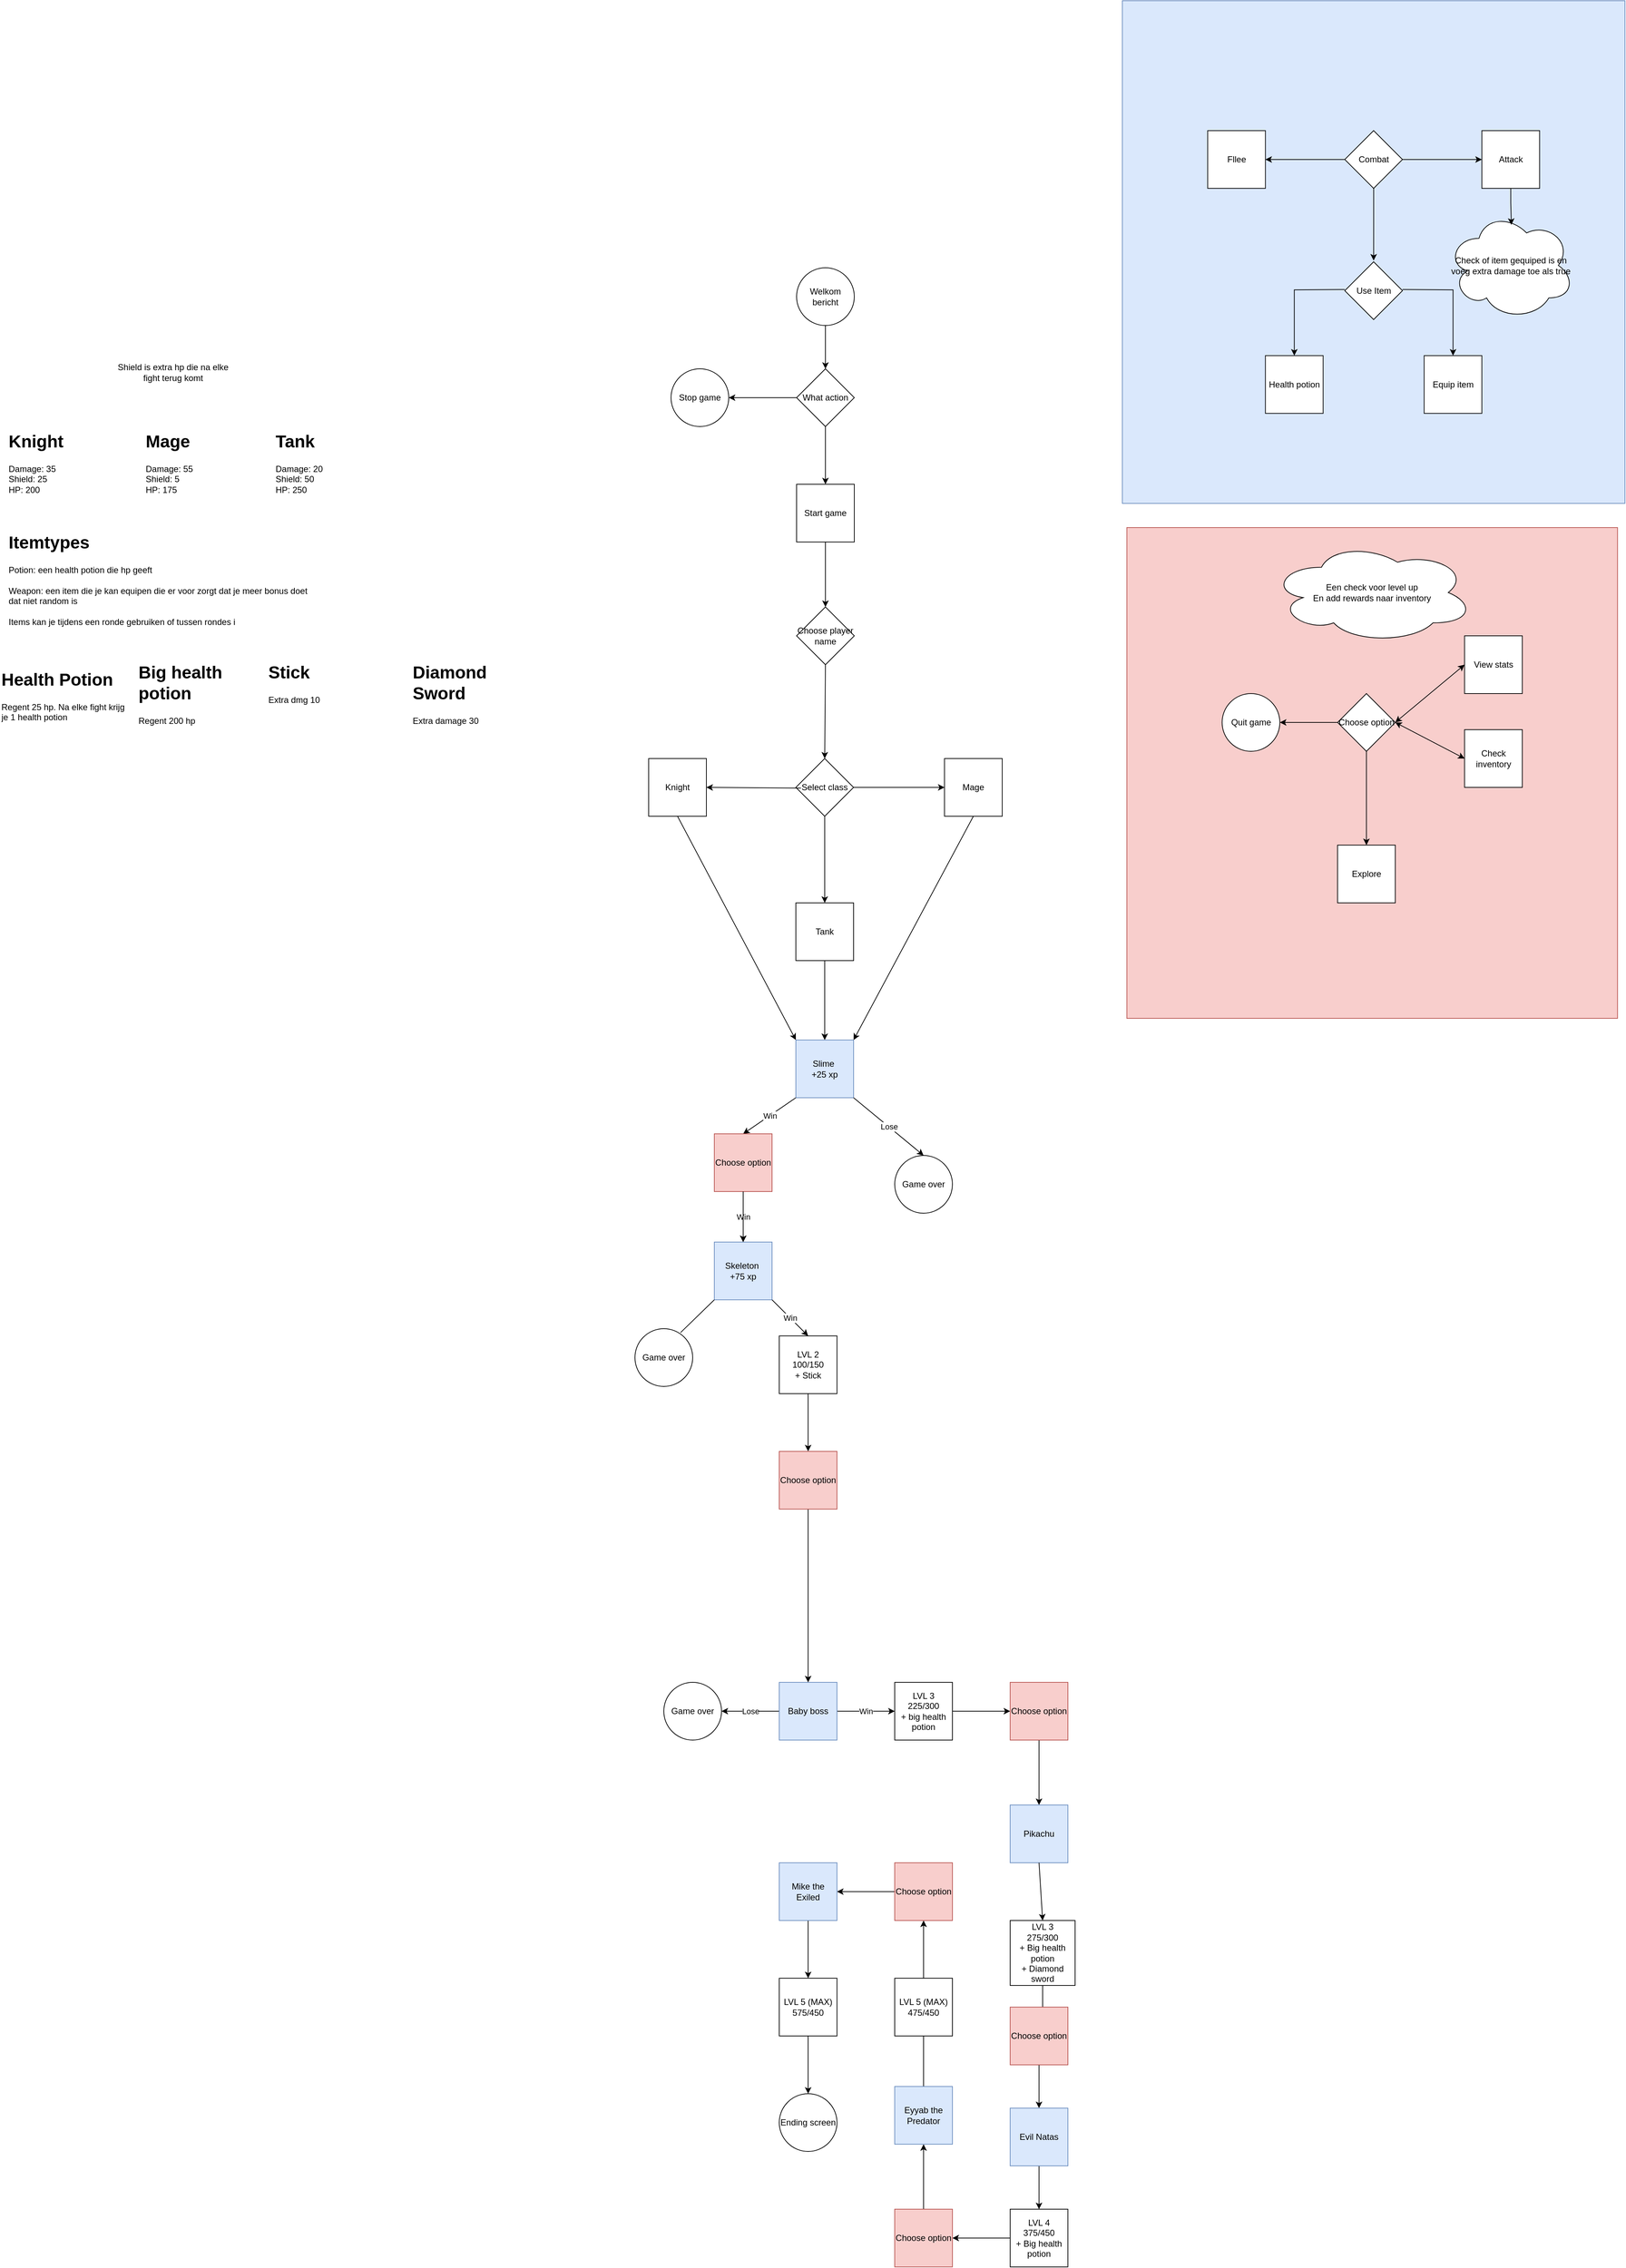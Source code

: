 <mxfile version="26.0.9">
  <diagram name="Page-1" id="kmJSvWXdXp-vMoCDhc6u">
    <mxGraphModel grid="1" page="1" gridSize="10" guides="1" tooltips="1" connect="1" arrows="1" fold="1" pageScale="1" pageWidth="827" pageHeight="1169" background="none" math="0" shadow="0">
      <root>
        <mxCell id="0" />
        <mxCell id="1" parent="0" />
        <mxCell id="SEk6MLGI_KDixuQaEV7I-17" value="" style="whiteSpace=wrap;html=1;aspect=fixed;fillColor=#f8cecc;strokeColor=#b85450;" vertex="1" parent="1">
          <mxGeometry x="831.75" y="-2380" width="680" height="680" as="geometry" />
        </mxCell>
        <mxCell id="ioksuUcSCl9WM8uPVuMV-85" value="" style="whiteSpace=wrap;html=1;aspect=fixed;fillColor=#dae8fc;strokeColor=#6c8ebf;" vertex="1" parent="1">
          <mxGeometry x="825.5" y="-3110" width="696.5" height="696.5" as="geometry" />
        </mxCell>
        <mxCell id="ioksuUcSCl9WM8uPVuMV-2" value="Welkom bericht" style="ellipse;whiteSpace=wrap;html=1;aspect=fixed;" vertex="1" parent="1">
          <mxGeometry x="374" y="-2740" width="80" height="80" as="geometry" />
        </mxCell>
        <mxCell id="ioksuUcSCl9WM8uPVuMV-3" value="Select class" style="rhombus;whiteSpace=wrap;html=1;" vertex="1" parent="1">
          <mxGeometry x="373" y="-2060" width="80" height="80" as="geometry" />
        </mxCell>
        <mxCell id="ioksuUcSCl9WM8uPVuMV-6" value="Knight" style="whiteSpace=wrap;html=1;aspect=fixed;" vertex="1" parent="1">
          <mxGeometry x="169" y="-2060" width="80" height="80" as="geometry" />
        </mxCell>
        <mxCell id="ioksuUcSCl9WM8uPVuMV-7" value="Mage" style="whiteSpace=wrap;html=1;aspect=fixed;" vertex="1" parent="1">
          <mxGeometry x="579" y="-2060" width="80" height="80" as="geometry" />
        </mxCell>
        <mxCell id="ioksuUcSCl9WM8uPVuMV-8" value="Tank" style="whiteSpace=wrap;html=1;aspect=fixed;" vertex="1" parent="1">
          <mxGeometry x="373" y="-1860" width="80" height="80" as="geometry" />
        </mxCell>
        <mxCell id="ioksuUcSCl9WM8uPVuMV-9" value="" style="edgeStyle=none;orthogonalLoop=1;jettySize=auto;html=1;rounded=0;entryX=0.5;entryY=0;entryDx=0;entryDy=0;exitX=0.5;exitY=1;exitDx=0;exitDy=0;" edge="1" parent="1" source="ioksuUcSCl9WM8uPVuMV-3" target="ioksuUcSCl9WM8uPVuMV-8">
          <mxGeometry width="100" relative="1" as="geometry">
            <mxPoint x="379" y="-1940" as="sourcePoint" />
            <mxPoint x="479" y="-1940" as="targetPoint" />
            <Array as="points" />
          </mxGeometry>
        </mxCell>
        <mxCell id="ioksuUcSCl9WM8uPVuMV-10" value="" style="endArrow=classic;html=1;rounded=0;entryX=1;entryY=0.5;entryDx=0;entryDy=0;exitX=0.088;exitY=0.513;exitDx=0;exitDy=0;exitPerimeter=0;" edge="1" parent="1" source="ioksuUcSCl9WM8uPVuMV-3" target="ioksuUcSCl9WM8uPVuMV-6">
          <mxGeometry width="50" height="50" relative="1" as="geometry">
            <mxPoint x="309" y="-2010" as="sourcePoint" />
            <mxPoint x="359" y="-2060" as="targetPoint" />
          </mxGeometry>
        </mxCell>
        <mxCell id="ioksuUcSCl9WM8uPVuMV-11" value="" style="endArrow=classic;html=1;rounded=0;exitX=1;exitY=0.5;exitDx=0;exitDy=0;entryX=0;entryY=0.5;entryDx=0;entryDy=0;" edge="1" parent="1" source="ioksuUcSCl9WM8uPVuMV-3" target="ioksuUcSCl9WM8uPVuMV-7">
          <mxGeometry width="50" height="50" relative="1" as="geometry">
            <mxPoint x="479" y="-2000" as="sourcePoint" />
            <mxPoint x="529" y="-2050" as="targetPoint" />
          </mxGeometry>
        </mxCell>
        <mxCell id="ioksuUcSCl9WM8uPVuMV-12" value="Slime&amp;nbsp;&lt;div&gt;&lt;span style=&quot;background-color: initial;&quot;&gt;+25 xp&lt;/span&gt;&lt;/div&gt;" style="whiteSpace=wrap;html=1;aspect=fixed;fillColor=#dae8fc;strokeColor=#6c8ebf;" vertex="1" parent="1">
          <mxGeometry x="373" y="-1670" width="80" height="80" as="geometry" />
        </mxCell>
        <mxCell id="ioksuUcSCl9WM8uPVuMV-13" value="" style="endArrow=classic;html=1;rounded=0;exitX=0.5;exitY=1;exitDx=0;exitDy=0;entryX=0;entryY=0;entryDx=0;entryDy=0;" edge="1" parent="1" source="ioksuUcSCl9WM8uPVuMV-6" target="ioksuUcSCl9WM8uPVuMV-12">
          <mxGeometry width="50" height="50" relative="1" as="geometry">
            <mxPoint x="209" y="-1970" as="sourcePoint" />
            <mxPoint x="259" y="-2020" as="targetPoint" />
          </mxGeometry>
        </mxCell>
        <mxCell id="ioksuUcSCl9WM8uPVuMV-14" value="" style="endArrow=classic;html=1;rounded=0;exitX=0.5;exitY=1;exitDx=0;exitDy=0;entryX=0.5;entryY=0;entryDx=0;entryDy=0;" edge="1" parent="1" source="ioksuUcSCl9WM8uPVuMV-8" target="ioksuUcSCl9WM8uPVuMV-12">
          <mxGeometry width="50" height="50" relative="1" as="geometry">
            <mxPoint x="399" y="-1710" as="sourcePoint" />
            <mxPoint x="449" y="-1760" as="targetPoint" />
          </mxGeometry>
        </mxCell>
        <mxCell id="ioksuUcSCl9WM8uPVuMV-15" value="" style="endArrow=classic;html=1;rounded=0;entryX=1;entryY=0;entryDx=0;entryDy=0;exitX=0.5;exitY=1;exitDx=0;exitDy=0;" edge="1" parent="1" source="ioksuUcSCl9WM8uPVuMV-7" target="ioksuUcSCl9WM8uPVuMV-12">
          <mxGeometry width="50" height="50" relative="1" as="geometry">
            <mxPoint x="539" y="-1820" as="sourcePoint" />
            <mxPoint x="589" y="-1870" as="targetPoint" />
          </mxGeometry>
        </mxCell>
        <mxCell id="ioksuUcSCl9WM8uPVuMV-17" value="Lose" style="endArrow=classic;html=1;rounded=0;exitX=1;exitY=1;exitDx=0;exitDy=0;entryX=0.5;entryY=0;entryDx=0;entryDy=0;" edge="1" parent="1" source="ioksuUcSCl9WM8uPVuMV-12" target="JYHbSw0uagQoyRdxIuex-1">
          <mxGeometry width="50" height="50" relative="1" as="geometry">
            <mxPoint x="453" y="-1590" as="sourcePoint" />
            <mxPoint x="539" y="-1510" as="targetPoint" />
          </mxGeometry>
        </mxCell>
        <mxCell id="ioksuUcSCl9WM8uPVuMV-19" value="Win" style="endArrow=classic;html=1;rounded=0;exitX=0.5;exitY=1;exitDx=0;exitDy=0;entryX=0.5;entryY=0;entryDx=0;entryDy=0;" edge="1" parent="1" source="JYHbSw0uagQoyRdxIuex-4" target="ioksuUcSCl9WM8uPVuMV-20">
          <mxGeometry width="50" height="50" relative="1" as="geometry">
            <mxPoint x="369" y="-1590" as="sourcePoint" />
            <mxPoint x="419" y="-1640" as="targetPoint" />
          </mxGeometry>
        </mxCell>
        <mxCell id="ioksuUcSCl9WM8uPVuMV-20" value="Skeleton&amp;nbsp;&lt;br&gt;+75 xp" style="whiteSpace=wrap;html=1;aspect=fixed;fillColor=#dae8fc;strokeColor=#6c8ebf;" vertex="1" parent="1">
          <mxGeometry x="260" y="-1390" width="80" height="80" as="geometry" />
        </mxCell>
        <mxCell id="ioksuUcSCl9WM8uPVuMV-21" value="Start game" style="whiteSpace=wrap;html=1;aspect=fixed;" vertex="1" parent="1">
          <mxGeometry x="374" y="-2440" width="80" height="80" as="geometry" />
        </mxCell>
        <mxCell id="ioksuUcSCl9WM8uPVuMV-23" value="What action" style="rhombus;whiteSpace=wrap;html=1;" vertex="1" parent="1">
          <mxGeometry x="374" y="-2600" width="80" height="80" as="geometry" />
        </mxCell>
        <mxCell id="ioksuUcSCl9WM8uPVuMV-26" value="Stop game" style="ellipse;whiteSpace=wrap;html=1;aspect=fixed;" vertex="1" parent="1">
          <mxGeometry x="200" y="-2600" width="80" height="80" as="geometry" />
        </mxCell>
        <mxCell id="ioksuUcSCl9WM8uPVuMV-27" value="" style="endArrow=classic;html=1;rounded=0;entryX=0.5;entryY=0;entryDx=0;entryDy=0;exitX=0.5;exitY=1;exitDx=0;exitDy=0;" edge="1" parent="1" source="ioksuUcSCl9WM8uPVuMV-2" target="ioksuUcSCl9WM8uPVuMV-23">
          <mxGeometry width="50" height="50" relative="1" as="geometry">
            <mxPoint x="410" y="-2660" as="sourcePoint" />
            <mxPoint x="460" y="-2710" as="targetPoint" />
          </mxGeometry>
        </mxCell>
        <mxCell id="ioksuUcSCl9WM8uPVuMV-28" value="" style="endArrow=classic;html=1;rounded=0;entryX=1;entryY=0.5;entryDx=0;entryDy=0;exitX=0;exitY=0.5;exitDx=0;exitDy=0;" edge="1" parent="1" source="ioksuUcSCl9WM8uPVuMV-23" target="ioksuUcSCl9WM8uPVuMV-26">
          <mxGeometry width="50" height="50" relative="1" as="geometry">
            <mxPoint x="330" y="-2530" as="sourcePoint" />
            <mxPoint x="380" y="-2580" as="targetPoint" />
          </mxGeometry>
        </mxCell>
        <mxCell id="ioksuUcSCl9WM8uPVuMV-30" value="" style="endArrow=classic;html=1;rounded=0;exitX=0.5;exitY=1;exitDx=0;exitDy=0;entryX=0.5;entryY=0;entryDx=0;entryDy=0;" edge="1" parent="1" source="ioksuUcSCl9WM8uPVuMV-23" target="ioksuUcSCl9WM8uPVuMV-21">
          <mxGeometry width="50" height="50" relative="1" as="geometry">
            <mxPoint x="430" y="-2490" as="sourcePoint" />
            <mxPoint x="480" y="-2540" as="targetPoint" />
          </mxGeometry>
        </mxCell>
        <mxCell id="ioksuUcSCl9WM8uPVuMV-31" value="Choose player name" style="rhombus;whiteSpace=wrap;html=1;" vertex="1" parent="1">
          <mxGeometry x="374" y="-2270" width="80" height="80" as="geometry" />
        </mxCell>
        <mxCell id="ioksuUcSCl9WM8uPVuMV-32" value="" style="endArrow=classic;html=1;rounded=0;exitX=0.5;exitY=1;exitDx=0;exitDy=0;entryX=0.5;entryY=0;entryDx=0;entryDy=0;" edge="1" parent="1" source="ioksuUcSCl9WM8uPVuMV-21" target="ioksuUcSCl9WM8uPVuMV-31">
          <mxGeometry width="50" height="50" relative="1" as="geometry">
            <mxPoint x="410" y="-2320" as="sourcePoint" />
            <mxPoint x="460" y="-2370" as="targetPoint" />
          </mxGeometry>
        </mxCell>
        <mxCell id="ioksuUcSCl9WM8uPVuMV-33" value="" style="endArrow=classic;html=1;rounded=0;exitX=0.5;exitY=1;exitDx=0;exitDy=0;entryX=0.5;entryY=0;entryDx=0;entryDy=0;" edge="1" parent="1" source="ioksuUcSCl9WM8uPVuMV-31" target="ioksuUcSCl9WM8uPVuMV-3">
          <mxGeometry width="50" height="50" relative="1" as="geometry">
            <mxPoint x="460" y="-2150" as="sourcePoint" />
            <mxPoint x="510" y="-2200" as="targetPoint" />
          </mxGeometry>
        </mxCell>
        <mxCell id="SEk6MLGI_KDixuQaEV7I-19" style="edgeStyle=orthogonalEdgeStyle;rounded=0;orthogonalLoop=1;jettySize=auto;html=1;" edge="1" parent="1" source="ioksuUcSCl9WM8uPVuMV-35" target="SEk6MLGI_KDixuQaEV7I-18">
          <mxGeometry relative="1" as="geometry" />
        </mxCell>
        <mxCell id="ioksuUcSCl9WM8uPVuMV-35" value="LVL 2&lt;div&gt;100/150&lt;br&gt;+ Stick&lt;/div&gt;" style="whiteSpace=wrap;html=1;aspect=fixed;" vertex="1" parent="1">
          <mxGeometry x="350" y="-1260" width="80" height="80" as="geometry" />
        </mxCell>
        <mxCell id="ioksuUcSCl9WM8uPVuMV-36" value="Win" style="endArrow=classic;html=1;rounded=0;exitX=1;exitY=1;exitDx=0;exitDy=0;entryX=0.5;entryY=0;entryDx=0;entryDy=0;" edge="1" parent="1" source="ioksuUcSCl9WM8uPVuMV-20" target="ioksuUcSCl9WM8uPVuMV-35">
          <mxGeometry width="50" height="50" relative="1" as="geometry">
            <mxPoint x="360" y="-1410" as="sourcePoint" />
            <mxPoint x="410" y="-1460" as="targetPoint" />
          </mxGeometry>
        </mxCell>
        <mxCell id="gm7u1x9KLH7aLFqTi7ja-11" style="edgeStyle=orthogonalEdgeStyle;rounded=0;orthogonalLoop=1;jettySize=auto;html=1;entryX=1;entryY=0.5;entryDx=0;entryDy=0;" edge="1" parent="1" source="ioksuUcSCl9WM8uPVuMV-39" target="ioksuUcSCl9WM8uPVuMV-54">
          <mxGeometry relative="1" as="geometry" />
        </mxCell>
        <mxCell id="ioksuUcSCl9WM8uPVuMV-39" value="Choose option" style="rhombus;whiteSpace=wrap;html=1;" vertex="1" parent="1">
          <mxGeometry x="1123.75" y="-2150" width="80" height="80" as="geometry" />
        </mxCell>
        <mxCell id="ioksuUcSCl9WM8uPVuMV-42" value="Check inventory" style="whiteSpace=wrap;html=1;aspect=fixed;" vertex="1" parent="1">
          <mxGeometry x="1299.75" y="-2100" width="80" height="80" as="geometry" />
        </mxCell>
        <mxCell id="ioksuUcSCl9WM8uPVuMV-47" value="" style="endArrow=classic;startArrow=classic;html=1;rounded=0;exitX=1;exitY=0.5;exitDx=0;exitDy=0;entryX=0;entryY=0.5;entryDx=0;entryDy=0;" edge="1" parent="1" source="ioksuUcSCl9WM8uPVuMV-39" target="ioksuUcSCl9WM8uPVuMV-42">
          <mxGeometry width="50" height="50" relative="1" as="geometry">
            <mxPoint x="1239.75" y="-2070" as="sourcePoint" />
            <mxPoint x="1289.75" y="-2120" as="targetPoint" />
          </mxGeometry>
        </mxCell>
        <mxCell id="ioksuUcSCl9WM8uPVuMV-48" value="" style="endArrow=classic;startArrow=classic;html=1;rounded=0;entryX=0;entryY=0.5;entryDx=0;entryDy=0;exitX=1;exitY=0.5;exitDx=0;exitDy=0;" edge="1" parent="1" source="ioksuUcSCl9WM8uPVuMV-39" target="ioksuUcSCl9WM8uPVuMV-49">
          <mxGeometry width="50" height="50" relative="1" as="geometry">
            <mxPoint x="1189.75" y="-2140" as="sourcePoint" />
            <mxPoint x="1212.22" y="-2200" as="targetPoint" />
          </mxGeometry>
        </mxCell>
        <mxCell id="ioksuUcSCl9WM8uPVuMV-49" value="View stats" style="whiteSpace=wrap;html=1;aspect=fixed;" vertex="1" parent="1">
          <mxGeometry x="1299.75" y="-2230" width="80" height="80" as="geometry" />
        </mxCell>
        <mxCell id="ioksuUcSCl9WM8uPVuMV-52" value="Explore" style="whiteSpace=wrap;html=1;aspect=fixed;" vertex="1" parent="1">
          <mxGeometry x="1123.75" y="-1940" width="80" height="80" as="geometry" />
        </mxCell>
        <mxCell id="ioksuUcSCl9WM8uPVuMV-53" value="" style="endArrow=classic;html=1;rounded=0;exitX=0.5;exitY=1;exitDx=0;exitDy=0;entryX=0.5;entryY=0;entryDx=0;entryDy=0;" edge="1" parent="1" source="ioksuUcSCl9WM8uPVuMV-39" target="ioksuUcSCl9WM8uPVuMV-52">
          <mxGeometry width="50" height="50" relative="1" as="geometry">
            <mxPoint x="1169.75" y="-2030" as="sourcePoint" />
            <mxPoint x="1219.75" y="-2080" as="targetPoint" />
          </mxGeometry>
        </mxCell>
        <mxCell id="ioksuUcSCl9WM8uPVuMV-54" value="Quit game" style="ellipse;whiteSpace=wrap;html=1;aspect=fixed;" vertex="1" parent="1">
          <mxGeometry x="963.75" y="-2150" width="80" height="80" as="geometry" />
        </mxCell>
        <mxCell id="ioksuUcSCl9WM8uPVuMV-59" style="edgeStyle=orthogonalEdgeStyle;rounded=0;orthogonalLoop=1;jettySize=auto;html=1;exitX=1;exitY=0.5;exitDx=0;exitDy=0;" edge="1" parent="1" source="ioksuUcSCl9WM8uPVuMV-56" target="ioksuUcSCl9WM8uPVuMV-58">
          <mxGeometry relative="1" as="geometry" />
        </mxCell>
        <mxCell id="ioksuUcSCl9WM8uPVuMV-61" value="" style="edgeStyle=orthogonalEdgeStyle;rounded=0;orthogonalLoop=1;jettySize=auto;html=1;" edge="1" parent="1" source="ioksuUcSCl9WM8uPVuMV-56">
          <mxGeometry relative="1" as="geometry">
            <mxPoint x="1173.75" y="-2750" as="targetPoint" />
          </mxGeometry>
        </mxCell>
        <mxCell id="ioksuUcSCl9WM8uPVuMV-69" style="edgeStyle=orthogonalEdgeStyle;rounded=0;orthogonalLoop=1;jettySize=auto;html=1;entryX=1;entryY=0.5;entryDx=0;entryDy=0;" edge="1" parent="1" source="ioksuUcSCl9WM8uPVuMV-56" target="ioksuUcSCl9WM8uPVuMV-68">
          <mxGeometry relative="1" as="geometry" />
        </mxCell>
        <mxCell id="ioksuUcSCl9WM8uPVuMV-56" value="Combat" style="rhombus;whiteSpace=wrap;html=1;" vertex="1" parent="1">
          <mxGeometry x="1133.75" y="-2930" width="80" height="80" as="geometry" />
        </mxCell>
        <mxCell id="ioksuUcSCl9WM8uPVuMV-58" value="Attack" style="whiteSpace=wrap;html=1;aspect=fixed;" vertex="1" parent="1">
          <mxGeometry x="1323.75" y="-2930" width="80" height="80" as="geometry" />
        </mxCell>
        <mxCell id="JYHbSw0uagQoyRdxIuex-8" value="" style="edgeStyle=orthogonalEdgeStyle;rounded=0;orthogonalLoop=1;jettySize=auto;html=1;" edge="1" parent="1" target="JYHbSw0uagQoyRdxIuex-7">
          <mxGeometry relative="1" as="geometry">
            <mxPoint x="1133.75" y="-2709.917" as="sourcePoint" />
          </mxGeometry>
        </mxCell>
        <mxCell id="JYHbSw0uagQoyRdxIuex-12" value="" style="edgeStyle=orthogonalEdgeStyle;rounded=0;orthogonalLoop=1;jettySize=auto;html=1;" edge="1" parent="1" target="JYHbSw0uagQoyRdxIuex-11">
          <mxGeometry relative="1" as="geometry">
            <mxPoint x="1213.75" y="-2709.917" as="sourcePoint" />
          </mxGeometry>
        </mxCell>
        <mxCell id="ioksuUcSCl9WM8uPVuMV-68" value="Fllee" style="whiteSpace=wrap;html=1;aspect=fixed;" vertex="1" parent="1">
          <mxGeometry x="943.75" y="-2930" width="80" height="80" as="geometry" />
        </mxCell>
        <mxCell id="SEk6MLGI_KDixuQaEV7I-14" value="Win" style="edgeStyle=orthogonalEdgeStyle;rounded=0;orthogonalLoop=1;jettySize=auto;html=1;" edge="1" parent="1" source="SEk6MLGI_KDixuQaEV7I-11" target="SEk6MLGI_KDixuQaEV7I-13">
          <mxGeometry relative="1" as="geometry" />
        </mxCell>
        <mxCell id="SEk6MLGI_KDixuQaEV7I-16" value="Lose" style="edgeStyle=orthogonalEdgeStyle;rounded=0;orthogonalLoop=1;jettySize=auto;html=1;" edge="1" parent="1" source="SEk6MLGI_KDixuQaEV7I-11" target="SEk6MLGI_KDixuQaEV7I-15">
          <mxGeometry relative="1" as="geometry" />
        </mxCell>
        <mxCell id="SEk6MLGI_KDixuQaEV7I-11" value="Baby boss" style="whiteSpace=wrap;html=1;aspect=fixed;fillColor=#dae8fc;strokeColor=#6c8ebf;" vertex="1" parent="1">
          <mxGeometry x="350" y="-780" width="80" height="80" as="geometry" />
        </mxCell>
        <mxCell id="SEk6MLGI_KDixuQaEV7I-23" value="" style="edgeStyle=orthogonalEdgeStyle;rounded=0;orthogonalLoop=1;jettySize=auto;html=1;" edge="1" parent="1" source="SEk6MLGI_KDixuQaEV7I-13" target="SEk6MLGI_KDixuQaEV7I-22">
          <mxGeometry relative="1" as="geometry" />
        </mxCell>
        <mxCell id="SEk6MLGI_KDixuQaEV7I-13" value="LVL 3&lt;div&gt;225/300&lt;br&gt;+ big health potion&lt;/div&gt;" style="whiteSpace=wrap;html=1;aspect=fixed;" vertex="1" parent="1">
          <mxGeometry x="510" y="-780" width="80" height="80" as="geometry" />
        </mxCell>
        <mxCell id="SEk6MLGI_KDixuQaEV7I-15" value="Game over" style="ellipse;whiteSpace=wrap;html=1;" vertex="1" parent="1">
          <mxGeometry x="190" y="-780" width="80" height="80" as="geometry" />
        </mxCell>
        <mxCell id="SEk6MLGI_KDixuQaEV7I-20" style="edgeStyle=orthogonalEdgeStyle;rounded=0;orthogonalLoop=1;jettySize=auto;html=1;" edge="1" parent="1" source="SEk6MLGI_KDixuQaEV7I-18" target="SEk6MLGI_KDixuQaEV7I-11">
          <mxGeometry relative="1" as="geometry" />
        </mxCell>
        <mxCell id="SEk6MLGI_KDixuQaEV7I-18" value="Choose option" style="whiteSpace=wrap;html=1;aspect=fixed;fillColor=#f8cecc;strokeColor=#b85450;" vertex="1" parent="1">
          <mxGeometry x="350" y="-1100" width="80" height="80" as="geometry" />
        </mxCell>
        <mxCell id="SEk6MLGI_KDixuQaEV7I-24" style="edgeStyle=orthogonalEdgeStyle;rounded=0;orthogonalLoop=1;jettySize=auto;html=1;" edge="1" parent="1" source="SEk6MLGI_KDixuQaEV7I-22">
          <mxGeometry relative="1" as="geometry">
            <mxPoint x="710" y="-610" as="targetPoint" />
          </mxGeometry>
        </mxCell>
        <mxCell id="SEk6MLGI_KDixuQaEV7I-22" value="Choose option" style="whiteSpace=wrap;html=1;aspect=fixed;fillColor=#f8cecc;strokeColor=#b85450;" vertex="1" parent="1">
          <mxGeometry x="670" y="-780" width="80" height="80" as="geometry" />
        </mxCell>
        <mxCell id="SEk6MLGI_KDixuQaEV7I-25" value="Pikachu" style="whiteSpace=wrap;html=1;aspect=fixed;fillColor=#dae8fc;strokeColor=#6c8ebf;" vertex="1" parent="1">
          <mxGeometry x="670" y="-610" width="80" height="80" as="geometry" />
        </mxCell>
        <mxCell id="SEk6MLGI_KDixuQaEV7I-29" value="" style="edgeStyle=orthogonalEdgeStyle;rounded=0;orthogonalLoop=1;jettySize=auto;html=1;" edge="1" parent="1" source="SEk6MLGI_KDixuQaEV7I-26" target="SEk6MLGI_KDixuQaEV7I-28">
          <mxGeometry relative="1" as="geometry" />
        </mxCell>
        <mxCell id="SEk6MLGI_KDixuQaEV7I-26" value="LVL 3&lt;div&gt;275/300&lt;/div&gt;&lt;div&gt;+ Big health potion&lt;/div&gt;&lt;div&gt;+ Diamond sword&lt;/div&gt;" style="whiteSpace=wrap;html=1;aspect=fixed;" vertex="1" parent="1">
          <mxGeometry x="670" y="-450" width="90" height="90" as="geometry" />
        </mxCell>
        <mxCell id="SEk6MLGI_KDixuQaEV7I-31" value="" style="edgeStyle=orthogonalEdgeStyle;rounded=0;orthogonalLoop=1;jettySize=auto;html=1;" edge="1" parent="1" source="SEk6MLGI_KDixuQaEV7I-28" target="SEk6MLGI_KDixuQaEV7I-30">
          <mxGeometry relative="1" as="geometry" />
        </mxCell>
        <mxCell id="SEk6MLGI_KDixuQaEV7I-28" value="Evil Natas" style="whiteSpace=wrap;html=1;aspect=fixed;fillColor=#dae8fc;strokeColor=#6c8ebf;" vertex="1" parent="1">
          <mxGeometry x="670" y="-190" width="80" height="80" as="geometry" />
        </mxCell>
        <mxCell id="SEk6MLGI_KDixuQaEV7I-33" style="edgeStyle=orthogonalEdgeStyle;rounded=0;orthogonalLoop=1;jettySize=auto;html=1;" edge="1" parent="1" source="SEk6MLGI_KDixuQaEV7I-30" target="SEk6MLGI_KDixuQaEV7I-32">
          <mxGeometry relative="1" as="geometry" />
        </mxCell>
        <mxCell id="SEk6MLGI_KDixuQaEV7I-30" value="LVL 4&lt;div&gt;375/450&lt;br&gt;+ Big health potion&lt;/div&gt;" style="whiteSpace=wrap;html=1;aspect=fixed;" vertex="1" parent="1">
          <mxGeometry x="670" y="-50" width="80" height="80" as="geometry" />
        </mxCell>
        <mxCell id="SEk6MLGI_KDixuQaEV7I-37" style="edgeStyle=orthogonalEdgeStyle;rounded=0;orthogonalLoop=1;jettySize=auto;html=1;entryX=0.5;entryY=1;entryDx=0;entryDy=0;" edge="1" parent="1" source="SEk6MLGI_KDixuQaEV7I-32" target="SEk6MLGI_KDixuQaEV7I-36">
          <mxGeometry relative="1" as="geometry" />
        </mxCell>
        <mxCell id="SEk6MLGI_KDixuQaEV7I-32" value="Choose option" style="whiteSpace=wrap;html=1;aspect=fixed;fillColor=#f8cecc;strokeColor=#b85450;" vertex="1" parent="1">
          <mxGeometry x="510" y="-50" width="80" height="80" as="geometry" />
        </mxCell>
        <mxCell id="SEk6MLGI_KDixuQaEV7I-38" style="edgeStyle=orthogonalEdgeStyle;rounded=0;orthogonalLoop=1;jettySize=auto;html=1;" edge="1" parent="1" source="SEk6MLGI_KDixuQaEV7I-36">
          <mxGeometry relative="1" as="geometry">
            <mxPoint x="550" y="-370" as="targetPoint" />
          </mxGeometry>
        </mxCell>
        <mxCell id="SEk6MLGI_KDixuQaEV7I-36" value="&lt;div&gt;Eyyab the Predator&lt;/div&gt;" style="whiteSpace=wrap;html=1;aspect=fixed;fillColor=#dae8fc;strokeColor=#6c8ebf;" vertex="1" parent="1">
          <mxGeometry x="510" y="-220" width="80" height="80" as="geometry" />
        </mxCell>
        <mxCell id="SEk6MLGI_KDixuQaEV7I-40" style="edgeStyle=orthogonalEdgeStyle;rounded=0;orthogonalLoop=1;jettySize=auto;html=1;" edge="1" parent="1" source="SEk6MLGI_KDixuQaEV7I-39">
          <mxGeometry relative="1" as="geometry">
            <mxPoint x="550" y="-450" as="targetPoint" />
          </mxGeometry>
        </mxCell>
        <mxCell id="SEk6MLGI_KDixuQaEV7I-39" value="&lt;div&gt;LVL 5 (MAX)&lt;/div&gt;475/450" style="whiteSpace=wrap;html=1;aspect=fixed;" vertex="1" parent="1">
          <mxGeometry x="510" y="-370" width="80" height="80" as="geometry" />
        </mxCell>
        <mxCell id="SEk6MLGI_KDixuQaEV7I-42" style="edgeStyle=orthogonalEdgeStyle;rounded=0;orthogonalLoop=1;jettySize=auto;html=1;" edge="1" parent="1" source="SEk6MLGI_KDixuQaEV7I-41">
          <mxGeometry relative="1" as="geometry">
            <mxPoint x="430" y="-490" as="targetPoint" />
          </mxGeometry>
        </mxCell>
        <mxCell id="SEk6MLGI_KDixuQaEV7I-41" value="Choose option" style="whiteSpace=wrap;html=1;aspect=fixed;fillColor=#f8cecc;strokeColor=#b85450;" vertex="1" parent="1">
          <mxGeometry x="510" y="-530" width="80" height="80" as="geometry" />
        </mxCell>
        <mxCell id="SEk6MLGI_KDixuQaEV7I-45" style="edgeStyle=orthogonalEdgeStyle;rounded=0;orthogonalLoop=1;jettySize=auto;html=1;" edge="1" parent="1" source="SEk6MLGI_KDixuQaEV7I-43" target="SEk6MLGI_KDixuQaEV7I-44">
          <mxGeometry relative="1" as="geometry" />
        </mxCell>
        <mxCell id="SEk6MLGI_KDixuQaEV7I-43" value="Mike the Exiled" style="whiteSpace=wrap;html=1;aspect=fixed;fillColor=#dae8fc;strokeColor=#6c8ebf;" vertex="1" parent="1">
          <mxGeometry x="350" y="-530" width="80" height="80" as="geometry" />
        </mxCell>
        <mxCell id="kd8HAywsEolpupw2ZdU1-7" value="" style="edgeStyle=orthogonalEdgeStyle;rounded=0;orthogonalLoop=1;jettySize=auto;html=1;" edge="1" parent="1" source="SEk6MLGI_KDixuQaEV7I-44">
          <mxGeometry relative="1" as="geometry">
            <mxPoint x="390" y="-210" as="targetPoint" />
          </mxGeometry>
        </mxCell>
        <mxCell id="SEk6MLGI_KDixuQaEV7I-44" value="&lt;div&gt;LVL 5 (MAX)&lt;/div&gt;575/450" style="whiteSpace=wrap;html=1;aspect=fixed;" vertex="1" parent="1">
          <mxGeometry x="350" y="-370" width="80" height="80" as="geometry" />
        </mxCell>
        <mxCell id="kd8HAywsEolpupw2ZdU1-6" value="Ending screen" style="ellipse;whiteSpace=wrap;html=1;" vertex="1" parent="1">
          <mxGeometry x="350" y="-210" width="80" height="80" as="geometry" />
        </mxCell>
        <mxCell id="kd8HAywsEolpupw2ZdU1-23" value="&lt;h1 style=&quot;margin-top: 0px;&quot;&gt;Tank&lt;/h1&gt;&lt;div&gt;Damage: 20&lt;/div&gt;&lt;div&gt;Shield: 50&lt;br&gt;&lt;/div&gt;&lt;div&gt;HP: 250&lt;/div&gt;&lt;div&gt;&lt;br&gt;&lt;/div&gt;" style="text;html=1;whiteSpace=wrap;overflow=hidden;rounded=0;" vertex="1" parent="1">
          <mxGeometry x="-350" y="-2520" width="180" height="120" as="geometry" />
        </mxCell>
        <mxCell id="kd8HAywsEolpupw2ZdU1-24" value="&lt;h1 style=&quot;margin-top: 0px;&quot;&gt;Knight&lt;/h1&gt;&lt;div&gt;Damage: 35&lt;/div&gt;&lt;div&gt;Shield: 25&lt;/div&gt;&lt;div&gt;HP: 200&lt;/div&gt;" style="text;html=1;whiteSpace=wrap;overflow=hidden;rounded=0;" vertex="1" parent="1">
          <mxGeometry x="-720" y="-2520" width="180" height="120" as="geometry" />
        </mxCell>
        <mxCell id="kd8HAywsEolpupw2ZdU1-25" value="&lt;h1 style=&quot;margin-top: 0px;&quot;&gt;&lt;span style=&quot;background-color: initial;&quot;&gt;Mage&lt;/span&gt;&lt;/h1&gt;&lt;div&gt;&lt;div&gt;Damage: 55&lt;/div&gt;&lt;div&gt;Shield: 5&lt;/div&gt;&lt;/div&gt;&lt;div&gt;HP: 175&lt;/div&gt;&lt;div&gt;&lt;br&gt;&lt;/div&gt;" style="text;html=1;whiteSpace=wrap;overflow=hidden;rounded=0;" vertex="1" parent="1">
          <mxGeometry x="-530" y="-2520" width="180" height="120" as="geometry" />
        </mxCell>
        <mxCell id="YfHgaoH73vE6xTlWZKny-11" value="Game over" style="ellipse;whiteSpace=wrap;html=1;fillColor=default;" vertex="1" parent="1">
          <mxGeometry x="150" y="-1270" width="80" height="80" as="geometry" />
        </mxCell>
        <mxCell id="r5P5W67MEa5SoP018tmK-1" value="Choose option" style="whiteSpace=wrap;html=1;aspect=fixed;fillColor=#f8cecc;strokeColor=#b85450;" vertex="1" parent="1">
          <mxGeometry x="670" y="-330" width="80" height="80" as="geometry" />
        </mxCell>
        <mxCell id="JYHbSw0uagQoyRdxIuex-1" value="Game over" style="ellipse;whiteSpace=wrap;html=1;fillColor=default;" vertex="1" parent="1">
          <mxGeometry x="510" y="-1510" width="80" height="80" as="geometry" />
        </mxCell>
        <mxCell id="JYHbSw0uagQoyRdxIuex-5" value="Win" style="endArrow=classic;html=1;rounded=0;exitX=0;exitY=1;exitDx=0;exitDy=0;entryX=0.5;entryY=0;entryDx=0;entryDy=0;" edge="1" parent="1" source="ioksuUcSCl9WM8uPVuMV-12" target="JYHbSw0uagQoyRdxIuex-4">
          <mxGeometry width="50" height="50" relative="1" as="geometry">
            <mxPoint x="373" y="-1590" as="sourcePoint" />
            <mxPoint x="220" y="-1410" as="targetPoint" />
          </mxGeometry>
        </mxCell>
        <mxCell id="JYHbSw0uagQoyRdxIuex-4" value="Choose option" style="whiteSpace=wrap;html=1;aspect=fixed;fillColor=#f8cecc;strokeColor=#b85450;" vertex="1" parent="1">
          <mxGeometry x="260" y="-1540" width="80" height="80" as="geometry" />
        </mxCell>
        <mxCell id="JYHbSw0uagQoyRdxIuex-7" value="&lt;div&gt;Health potion&lt;/div&gt;" style="whiteSpace=wrap;html=1;aspect=fixed;" vertex="1" parent="1">
          <mxGeometry x="1023.75" y="-2618.25" width="80" height="80" as="geometry" />
        </mxCell>
        <mxCell id="JYHbSw0uagQoyRdxIuex-11" value="&lt;div&gt;Equip item&lt;/div&gt;" style="whiteSpace=wrap;html=1;aspect=fixed;" vertex="1" parent="1">
          <mxGeometry x="1243.75" y="-2618.25" width="80" height="80" as="geometry" />
        </mxCell>
        <mxCell id="JYHbSw0uagQoyRdxIuex-16" value="" style="endArrow=none;html=1;rounded=0;exitX=0.79;exitY=0.068;exitDx=0;exitDy=0;entryX=0;entryY=1;entryDx=0;entryDy=0;exitPerimeter=0;" edge="1" parent="1" source="YfHgaoH73vE6xTlWZKny-11" target="ioksuUcSCl9WM8uPVuMV-20">
          <mxGeometry width="50" height="50" relative="1" as="geometry">
            <mxPoint x="200" y="-1280" as="sourcePoint" />
            <mxPoint x="250" y="-1330" as="targetPoint" />
          </mxGeometry>
        </mxCell>
        <mxCell id="r5P5W67MEa5SoP018tmK-2" value="" style="endArrow=classic;html=1;rounded=0;exitX=0.5;exitY=1;exitDx=0;exitDy=0;" edge="1" parent="1" source="JYHbSw0uagQoyRdxIuex-4" target="ioksuUcSCl9WM8uPVuMV-20">
          <mxGeometry width="50" height="50" relative="1" as="geometry">
            <mxPoint x="170" y="-1420" as="sourcePoint" />
            <mxPoint x="220" y="-1470" as="targetPoint" />
          </mxGeometry>
        </mxCell>
        <mxCell id="gm7u1x9KLH7aLFqTi7ja-2" value="Use Item" style="rhombus;whiteSpace=wrap;html=1;" vertex="1" parent="1">
          <mxGeometry x="1133.75" y="-2748.25" width="80" height="80" as="geometry" />
        </mxCell>
        <mxCell id="gm7u1x9KLH7aLFqTi7ja-3" value="Een check voor level up&lt;div&gt;En add rewards naar inventory&lt;/div&gt;" style="ellipse;shape=cloud;whiteSpace=wrap;html=1;" vertex="1" parent="1">
          <mxGeometry x="1031.25" y="-2360" width="281" height="140" as="geometry" />
        </mxCell>
        <mxCell id="gm7u1x9KLH7aLFqTi7ja-4" value="Shield is extra hp die na elke fight terug komt" style="text;html=1;align=center;verticalAlign=middle;whiteSpace=wrap;rounded=0;" vertex="1" parent="1">
          <mxGeometry x="-580" y="-2610" width="180" height="30" as="geometry" />
        </mxCell>
        <mxCell id="gm7u1x9KLH7aLFqTi7ja-5" value="&lt;h1 style=&quot;margin-top: 0px;&quot;&gt;Itemtypes&lt;/h1&gt;&lt;div&gt;Potion: een health potion die hp geeft&lt;/div&gt;&lt;div&gt;&amp;nbsp;&lt;/div&gt;&lt;div&gt;Weapon: een item die je kan equipen die er voor zorgt dat je meer bonus doet dat niet random is&lt;/div&gt;&lt;div&gt;&lt;br&gt;&lt;/div&gt;&lt;div&gt;Items kan je tijdens een ronde gebruiken of tussen rondes i&amp;nbsp;&lt;/div&gt;" style="text;html=1;whiteSpace=wrap;overflow=hidden;rounded=0;" vertex="1" parent="1">
          <mxGeometry x="-720" y="-2380" width="420" height="150" as="geometry" />
        </mxCell>
        <mxCell id="gm7u1x9KLH7aLFqTi7ja-6" value="&lt;h1 style=&quot;margin-top: 0px;&quot;&gt;Health Potion&lt;/h1&gt;&lt;div&gt;Regent 25 hp. Na elke fight krijg je 1 health potion&lt;/div&gt;" style="text;html=1;whiteSpace=wrap;overflow=hidden;rounded=0;" vertex="1" parent="1">
          <mxGeometry x="-730" y="-2190" width="180" height="120" as="geometry" />
        </mxCell>
        <mxCell id="gm7u1x9KLH7aLFqTi7ja-7" value="&lt;h1 style=&quot;margin-top: 0px;&quot;&gt;Big health potion&lt;/h1&gt;&lt;div&gt;Regent 200 hp&lt;/div&gt;" style="text;html=1;whiteSpace=wrap;overflow=hidden;rounded=0;" vertex="1" parent="1">
          <mxGeometry x="-540" y="-2200" width="180" height="120" as="geometry" />
        </mxCell>
        <mxCell id="gm7u1x9KLH7aLFqTi7ja-8" value="&lt;h1 style=&quot;margin-top: 0px;&quot;&gt;Stick&lt;/h1&gt;&lt;div&gt;Extra dmg 10&lt;/div&gt;" style="text;html=1;whiteSpace=wrap;overflow=hidden;rounded=0;" vertex="1" parent="1">
          <mxGeometry x="-360" y="-2200" width="180" height="120" as="geometry" />
        </mxCell>
        <mxCell id="gm7u1x9KLH7aLFqTi7ja-9" value="&lt;h1 style=&quot;margin-top: 0px;&quot;&gt;Diamond Sword&lt;/h1&gt;&lt;div&gt;Extra damage 30&lt;/div&gt;" style="text;html=1;whiteSpace=wrap;overflow=hidden;rounded=0;" vertex="1" parent="1">
          <mxGeometry x="-160" y="-2200" width="180" height="120" as="geometry" />
        </mxCell>
        <mxCell id="gm7u1x9KLH7aLFqTi7ja-10" value="" style="endArrow=classic;html=1;rounded=0;exitX=0.5;exitY=1;exitDx=0;exitDy=0;entryX=0.5;entryY=0;entryDx=0;entryDy=0;" edge="1" parent="1" source="SEk6MLGI_KDixuQaEV7I-25" target="SEk6MLGI_KDixuQaEV7I-26">
          <mxGeometry width="50" height="50" relative="1" as="geometry">
            <mxPoint x="680" y="-430" as="sourcePoint" />
            <mxPoint x="730" y="-480" as="targetPoint" />
          </mxGeometry>
        </mxCell>
        <mxCell id="gm7u1x9KLH7aLFqTi7ja-12" value="Check of item gequiped is en voeg extra damage toe als true" style="ellipse;shape=cloud;whiteSpace=wrap;html=1;" vertex="1" parent="1">
          <mxGeometry x="1275.75" y="-2818.25" width="176" height="150" as="geometry" />
        </mxCell>
        <mxCell id="gm7u1x9KLH7aLFqTi7ja-14" style="edgeStyle=orthogonalEdgeStyle;rounded=0;orthogonalLoop=1;jettySize=auto;html=1;entryX=0.505;entryY=0.125;entryDx=0;entryDy=0;entryPerimeter=0;" edge="1" parent="1" source="ioksuUcSCl9WM8uPVuMV-58" target="gm7u1x9KLH7aLFqTi7ja-12">
          <mxGeometry relative="1" as="geometry" />
        </mxCell>
      </root>
    </mxGraphModel>
  </diagram>
</mxfile>

